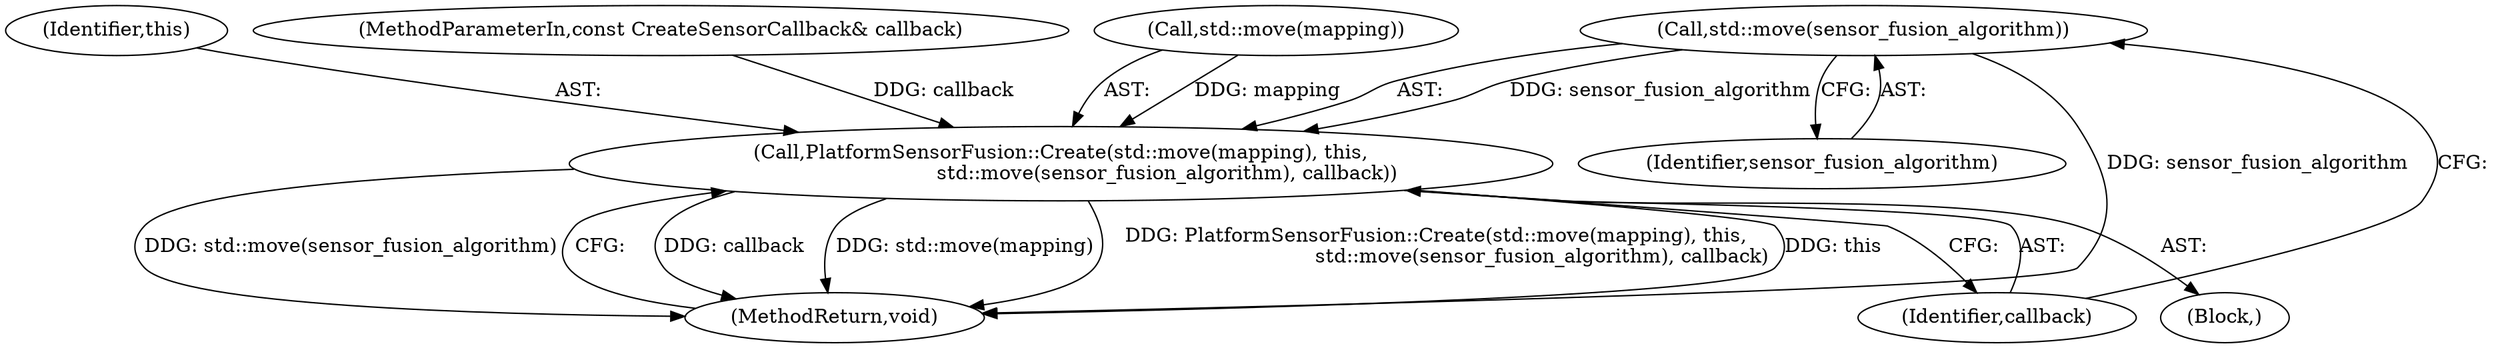 digraph "1_Chrome_c0c8978849ac57e4ecd613ddc8ff7852a2054734_15@API" {
"1000137" [label="(Call,std::move(sensor_fusion_algorithm))"];
"1000133" [label="(Call,PlatformSensorFusion::Create(std::move(mapping), this,\n                                  std::move(sensor_fusion_algorithm), callback))"];
"1000137" [label="(Call,std::move(sensor_fusion_algorithm))"];
"1000138" [label="(Identifier,sensor_fusion_algorithm)"];
"1000132" [label="(Block,)"];
"1000140" [label="(MethodReturn,void)"];
"1000136" [label="(Identifier,this)"];
"1000133" [label="(Call,PlatformSensorFusion::Create(std::move(mapping), this,\n                                  std::move(sensor_fusion_algorithm), callback))"];
"1000104" [label="(MethodParameterIn,const CreateSensorCallback& callback)"];
"1000139" [label="(Identifier,callback)"];
"1000134" [label="(Call,std::move(mapping))"];
"1000137" -> "1000133"  [label="AST: "];
"1000137" -> "1000138"  [label="CFG: "];
"1000138" -> "1000137"  [label="AST: "];
"1000139" -> "1000137"  [label="CFG: "];
"1000137" -> "1000140"  [label="DDG: sensor_fusion_algorithm"];
"1000137" -> "1000133"  [label="DDG: sensor_fusion_algorithm"];
"1000133" -> "1000132"  [label="AST: "];
"1000133" -> "1000139"  [label="CFG: "];
"1000134" -> "1000133"  [label="AST: "];
"1000136" -> "1000133"  [label="AST: "];
"1000139" -> "1000133"  [label="AST: "];
"1000140" -> "1000133"  [label="CFG: "];
"1000133" -> "1000140"  [label="DDG: callback"];
"1000133" -> "1000140"  [label="DDG: std::move(mapping)"];
"1000133" -> "1000140"  [label="DDG: PlatformSensorFusion::Create(std::move(mapping), this,\n                                  std::move(sensor_fusion_algorithm), callback)"];
"1000133" -> "1000140"  [label="DDG: this"];
"1000133" -> "1000140"  [label="DDG: std::move(sensor_fusion_algorithm)"];
"1000134" -> "1000133"  [label="DDG: mapping"];
"1000104" -> "1000133"  [label="DDG: callback"];
}

